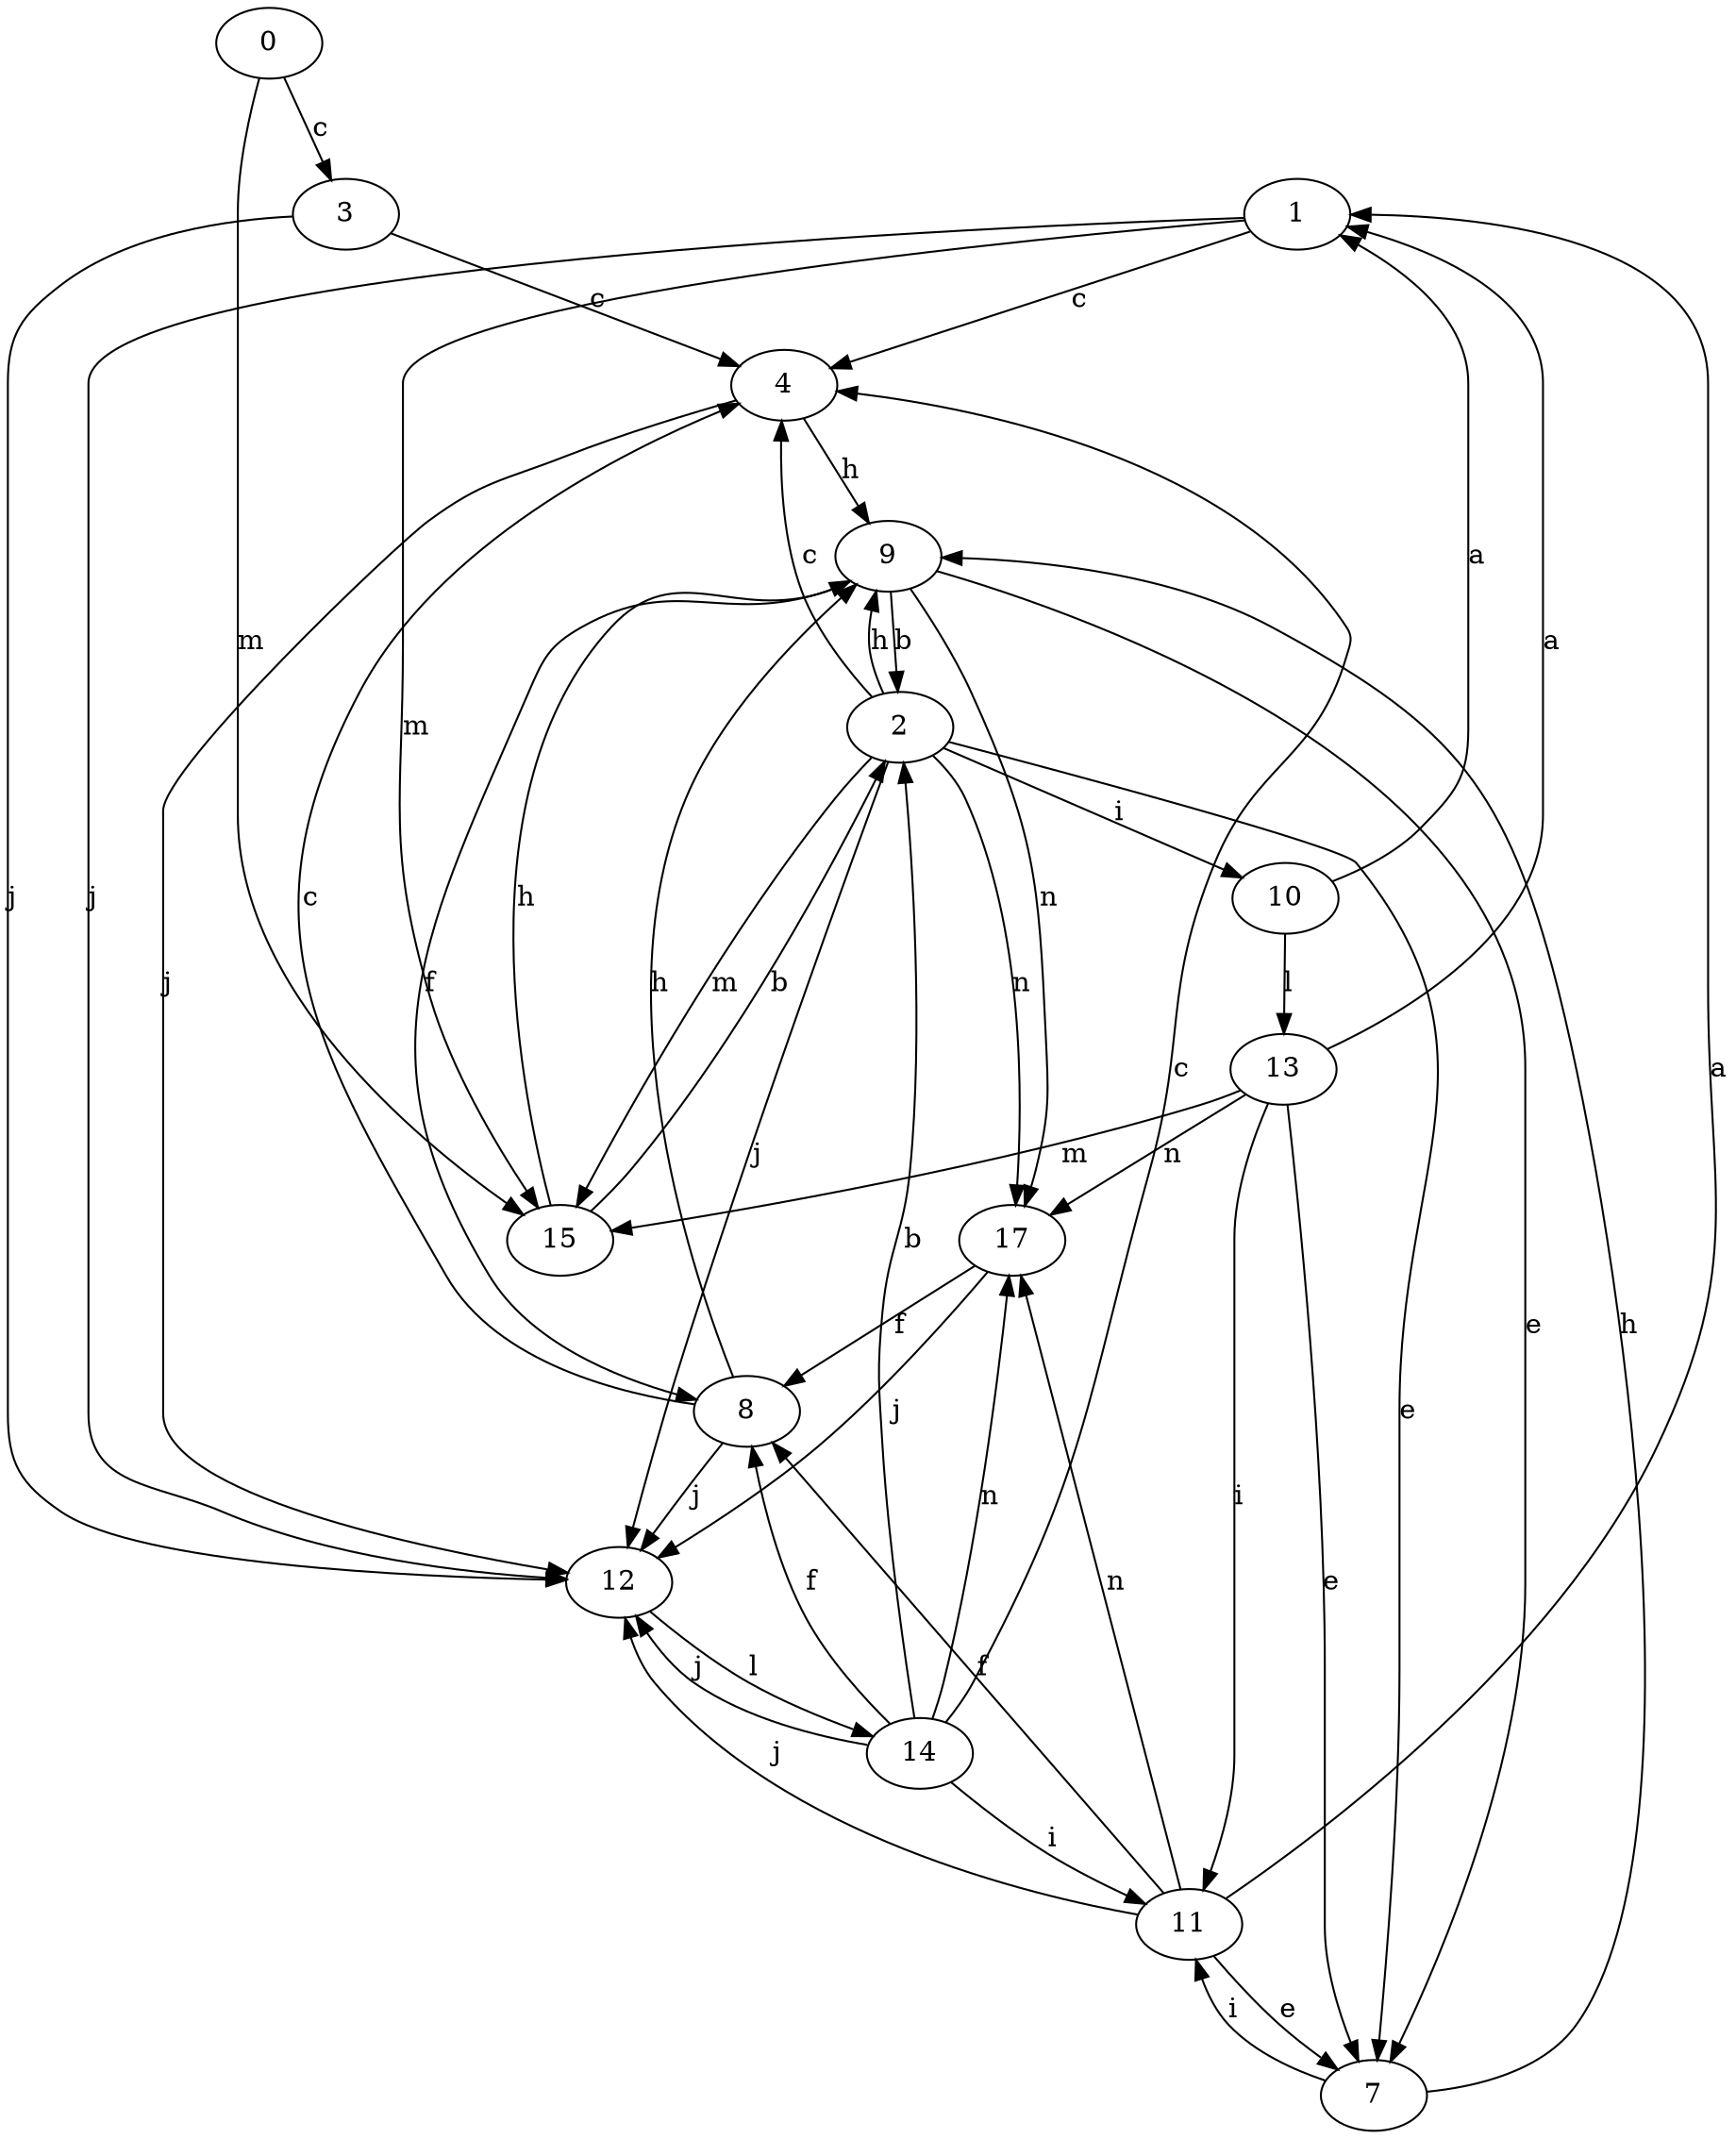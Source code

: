 strict digraph  {
1;
0;
2;
3;
4;
7;
8;
9;
10;
11;
12;
13;
14;
15;
17;
1 -> 4  [label=c];
1 -> 12  [label=j];
1 -> 15  [label=m];
0 -> 3  [label=c];
0 -> 15  [label=m];
2 -> 4  [label=c];
2 -> 7  [label=e];
2 -> 9  [label=h];
2 -> 10  [label=i];
2 -> 12  [label=j];
2 -> 15  [label=m];
2 -> 17  [label=n];
3 -> 4  [label=c];
3 -> 12  [label=j];
4 -> 9  [label=h];
4 -> 12  [label=j];
7 -> 9  [label=h];
7 -> 11  [label=i];
8 -> 4  [label=c];
8 -> 9  [label=h];
8 -> 12  [label=j];
9 -> 2  [label=b];
9 -> 7  [label=e];
9 -> 8  [label=f];
9 -> 17  [label=n];
10 -> 1  [label=a];
10 -> 13  [label=l];
11 -> 1  [label=a];
11 -> 7  [label=e];
11 -> 8  [label=f];
11 -> 12  [label=j];
11 -> 17  [label=n];
12 -> 14  [label=l];
13 -> 1  [label=a];
13 -> 7  [label=e];
13 -> 11  [label=i];
13 -> 15  [label=m];
13 -> 17  [label=n];
14 -> 2  [label=b];
14 -> 4  [label=c];
14 -> 8  [label=f];
14 -> 11  [label=i];
14 -> 12  [label=j];
14 -> 17  [label=n];
15 -> 2  [label=b];
15 -> 9  [label=h];
17 -> 8  [label=f];
17 -> 12  [label=j];
}
